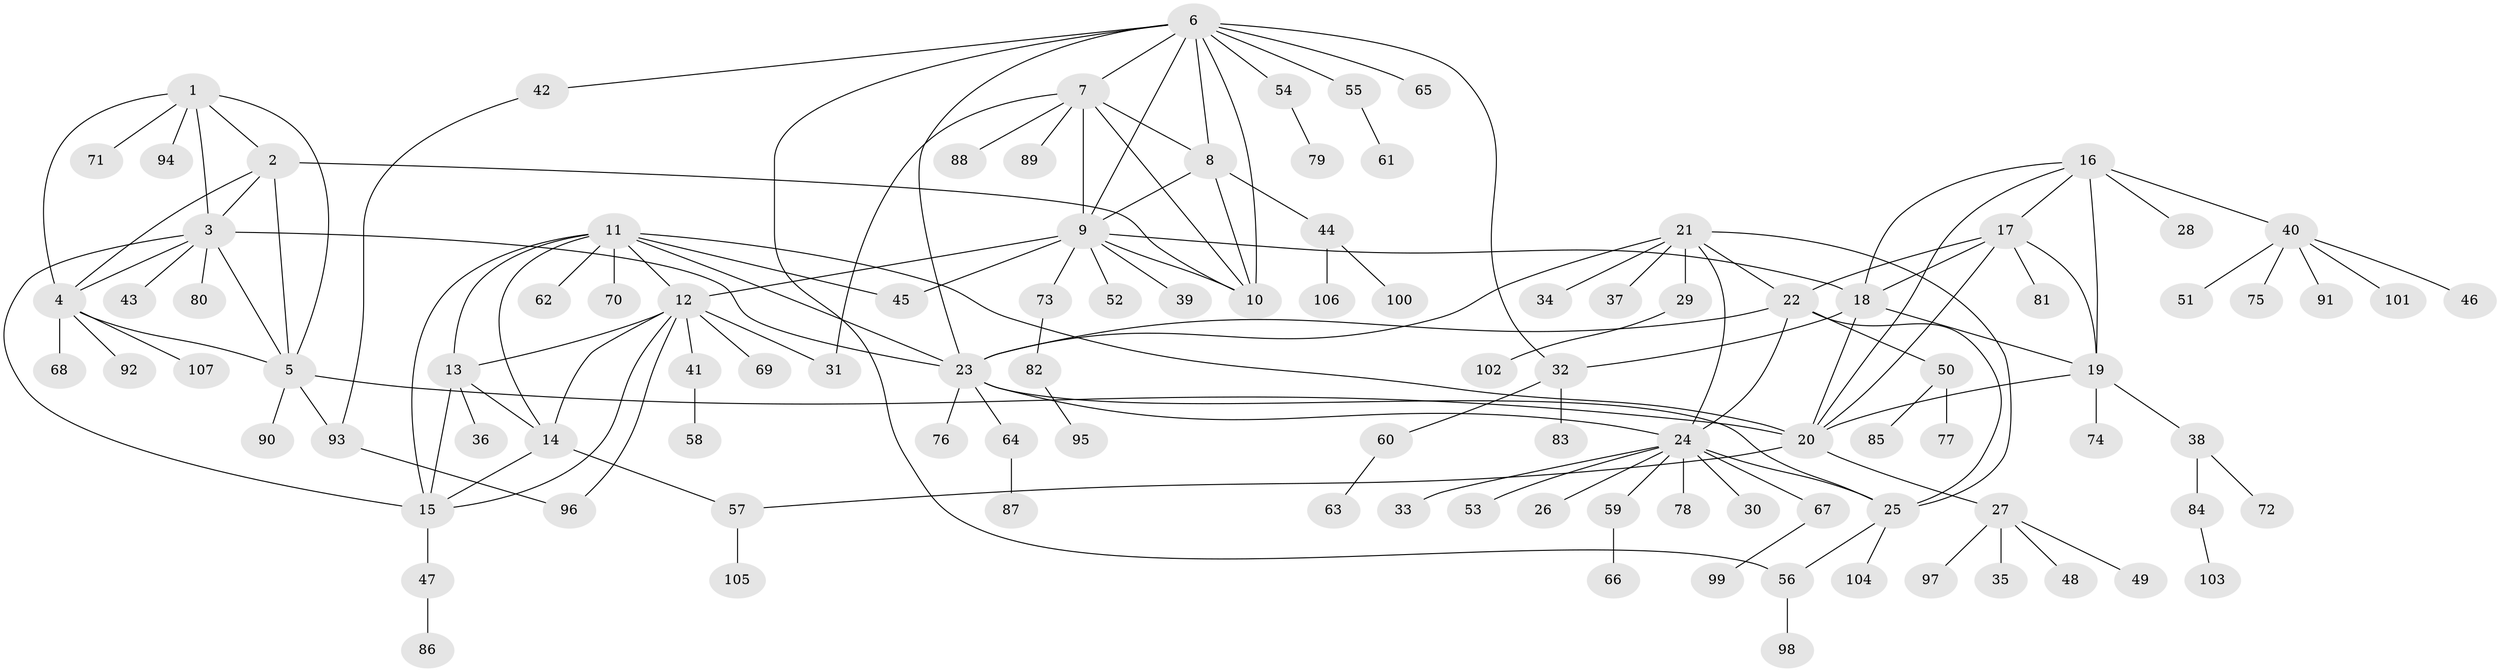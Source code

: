// Generated by graph-tools (version 1.1) at 2025/55/03/09/25 04:55:10]
// undirected, 107 vertices, 149 edges
graph export_dot {
graph [start="1"]
  node [color=gray90,style=filled];
  1;
  2;
  3;
  4;
  5;
  6;
  7;
  8;
  9;
  10;
  11;
  12;
  13;
  14;
  15;
  16;
  17;
  18;
  19;
  20;
  21;
  22;
  23;
  24;
  25;
  26;
  27;
  28;
  29;
  30;
  31;
  32;
  33;
  34;
  35;
  36;
  37;
  38;
  39;
  40;
  41;
  42;
  43;
  44;
  45;
  46;
  47;
  48;
  49;
  50;
  51;
  52;
  53;
  54;
  55;
  56;
  57;
  58;
  59;
  60;
  61;
  62;
  63;
  64;
  65;
  66;
  67;
  68;
  69;
  70;
  71;
  72;
  73;
  74;
  75;
  76;
  77;
  78;
  79;
  80;
  81;
  82;
  83;
  84;
  85;
  86;
  87;
  88;
  89;
  90;
  91;
  92;
  93;
  94;
  95;
  96;
  97;
  98;
  99;
  100;
  101;
  102;
  103;
  104;
  105;
  106;
  107;
  1 -- 2;
  1 -- 3;
  1 -- 4;
  1 -- 5;
  1 -- 71;
  1 -- 94;
  2 -- 3;
  2 -- 4;
  2 -- 5;
  2 -- 10;
  3 -- 4;
  3 -- 5;
  3 -- 15;
  3 -- 23;
  3 -- 43;
  3 -- 80;
  4 -- 5;
  4 -- 68;
  4 -- 92;
  4 -- 107;
  5 -- 20;
  5 -- 90;
  5 -- 93;
  6 -- 7;
  6 -- 8;
  6 -- 9;
  6 -- 10;
  6 -- 23;
  6 -- 32;
  6 -- 42;
  6 -- 54;
  6 -- 55;
  6 -- 56;
  6 -- 65;
  7 -- 8;
  7 -- 9;
  7 -- 10;
  7 -- 31;
  7 -- 88;
  7 -- 89;
  8 -- 9;
  8 -- 10;
  8 -- 44;
  9 -- 10;
  9 -- 12;
  9 -- 18;
  9 -- 39;
  9 -- 45;
  9 -- 52;
  9 -- 73;
  11 -- 12;
  11 -- 13;
  11 -- 14;
  11 -- 15;
  11 -- 20;
  11 -- 23;
  11 -- 45;
  11 -- 62;
  11 -- 70;
  12 -- 13;
  12 -- 14;
  12 -- 15;
  12 -- 31;
  12 -- 41;
  12 -- 69;
  12 -- 96;
  13 -- 14;
  13 -- 15;
  13 -- 36;
  14 -- 15;
  14 -- 57;
  15 -- 47;
  16 -- 17;
  16 -- 18;
  16 -- 19;
  16 -- 20;
  16 -- 28;
  16 -- 40;
  17 -- 18;
  17 -- 19;
  17 -- 20;
  17 -- 22;
  17 -- 81;
  18 -- 19;
  18 -- 20;
  18 -- 32;
  19 -- 20;
  19 -- 38;
  19 -- 74;
  20 -- 27;
  20 -- 57;
  21 -- 22;
  21 -- 23;
  21 -- 24;
  21 -- 25;
  21 -- 29;
  21 -- 34;
  21 -- 37;
  22 -- 23;
  22 -- 24;
  22 -- 25;
  22 -- 50;
  23 -- 24;
  23 -- 25;
  23 -- 64;
  23 -- 76;
  24 -- 25;
  24 -- 26;
  24 -- 30;
  24 -- 33;
  24 -- 53;
  24 -- 59;
  24 -- 67;
  24 -- 78;
  25 -- 56;
  25 -- 104;
  27 -- 35;
  27 -- 48;
  27 -- 49;
  27 -- 97;
  29 -- 102;
  32 -- 60;
  32 -- 83;
  38 -- 72;
  38 -- 84;
  40 -- 46;
  40 -- 51;
  40 -- 75;
  40 -- 91;
  40 -- 101;
  41 -- 58;
  42 -- 93;
  44 -- 100;
  44 -- 106;
  47 -- 86;
  50 -- 77;
  50 -- 85;
  54 -- 79;
  55 -- 61;
  56 -- 98;
  57 -- 105;
  59 -- 66;
  60 -- 63;
  64 -- 87;
  67 -- 99;
  73 -- 82;
  82 -- 95;
  84 -- 103;
  93 -- 96;
}
